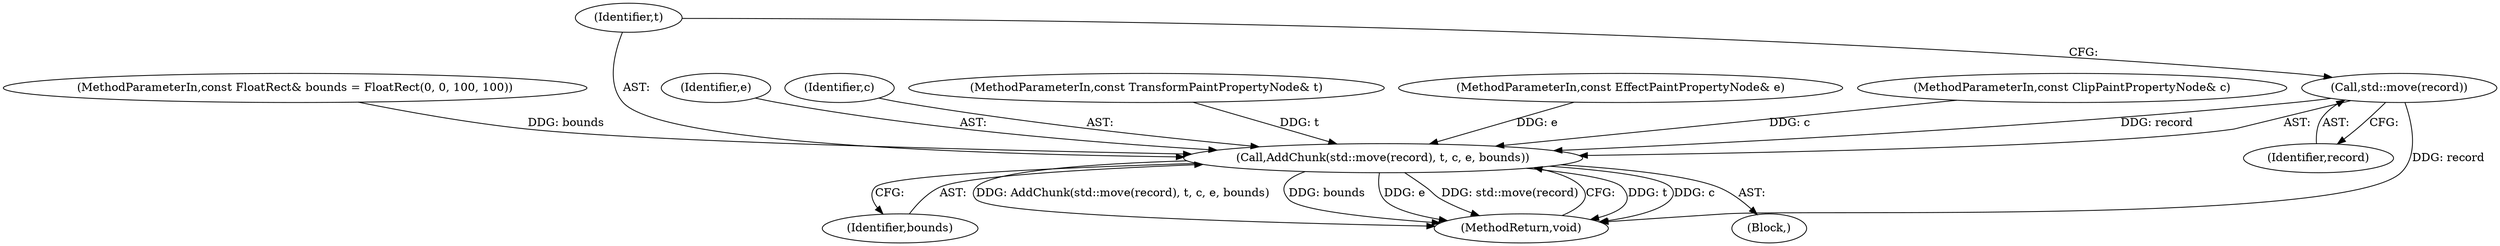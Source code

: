 digraph "0_Chrome_f911e11e7f6b5c0d6f5ee694a9871de6619889f7_34@API" {
"1000116" [label="(Call,std::move(record))"];
"1000115" [label="(Call,AddChunk(std::move(record), t, c, e, bounds))"];
"1000116" [label="(Call,std::move(record))"];
"1000117" [label="(Identifier,record)"];
"1000105" [label="(Block,)"];
"1000121" [label="(Identifier,bounds)"];
"1000104" [label="(MethodParameterIn,const FloatRect& bounds = FloatRect(0, 0, 100, 100))"];
"1000118" [label="(Identifier,t)"];
"1000120" [label="(Identifier,e)"];
"1000115" [label="(Call,AddChunk(std::move(record), t, c, e, bounds))"];
"1000119" [label="(Identifier,c)"];
"1000101" [label="(MethodParameterIn,const TransformPaintPropertyNode& t)"];
"1000122" [label="(MethodReturn,void)"];
"1000103" [label="(MethodParameterIn,const EffectPaintPropertyNode& e)"];
"1000102" [label="(MethodParameterIn,const ClipPaintPropertyNode& c)"];
"1000116" -> "1000115"  [label="AST: "];
"1000116" -> "1000117"  [label="CFG: "];
"1000117" -> "1000116"  [label="AST: "];
"1000118" -> "1000116"  [label="CFG: "];
"1000116" -> "1000122"  [label="DDG: record"];
"1000116" -> "1000115"  [label="DDG: record"];
"1000115" -> "1000105"  [label="AST: "];
"1000115" -> "1000121"  [label="CFG: "];
"1000118" -> "1000115"  [label="AST: "];
"1000119" -> "1000115"  [label="AST: "];
"1000120" -> "1000115"  [label="AST: "];
"1000121" -> "1000115"  [label="AST: "];
"1000122" -> "1000115"  [label="CFG: "];
"1000115" -> "1000122"  [label="DDG: t"];
"1000115" -> "1000122"  [label="DDG: c"];
"1000115" -> "1000122"  [label="DDG: AddChunk(std::move(record), t, c, e, bounds)"];
"1000115" -> "1000122"  [label="DDG: bounds"];
"1000115" -> "1000122"  [label="DDG: e"];
"1000115" -> "1000122"  [label="DDG: std::move(record)"];
"1000102" -> "1000115"  [label="DDG: c"];
"1000101" -> "1000115"  [label="DDG: t"];
"1000103" -> "1000115"  [label="DDG: e"];
"1000104" -> "1000115"  [label="DDG: bounds"];
}
